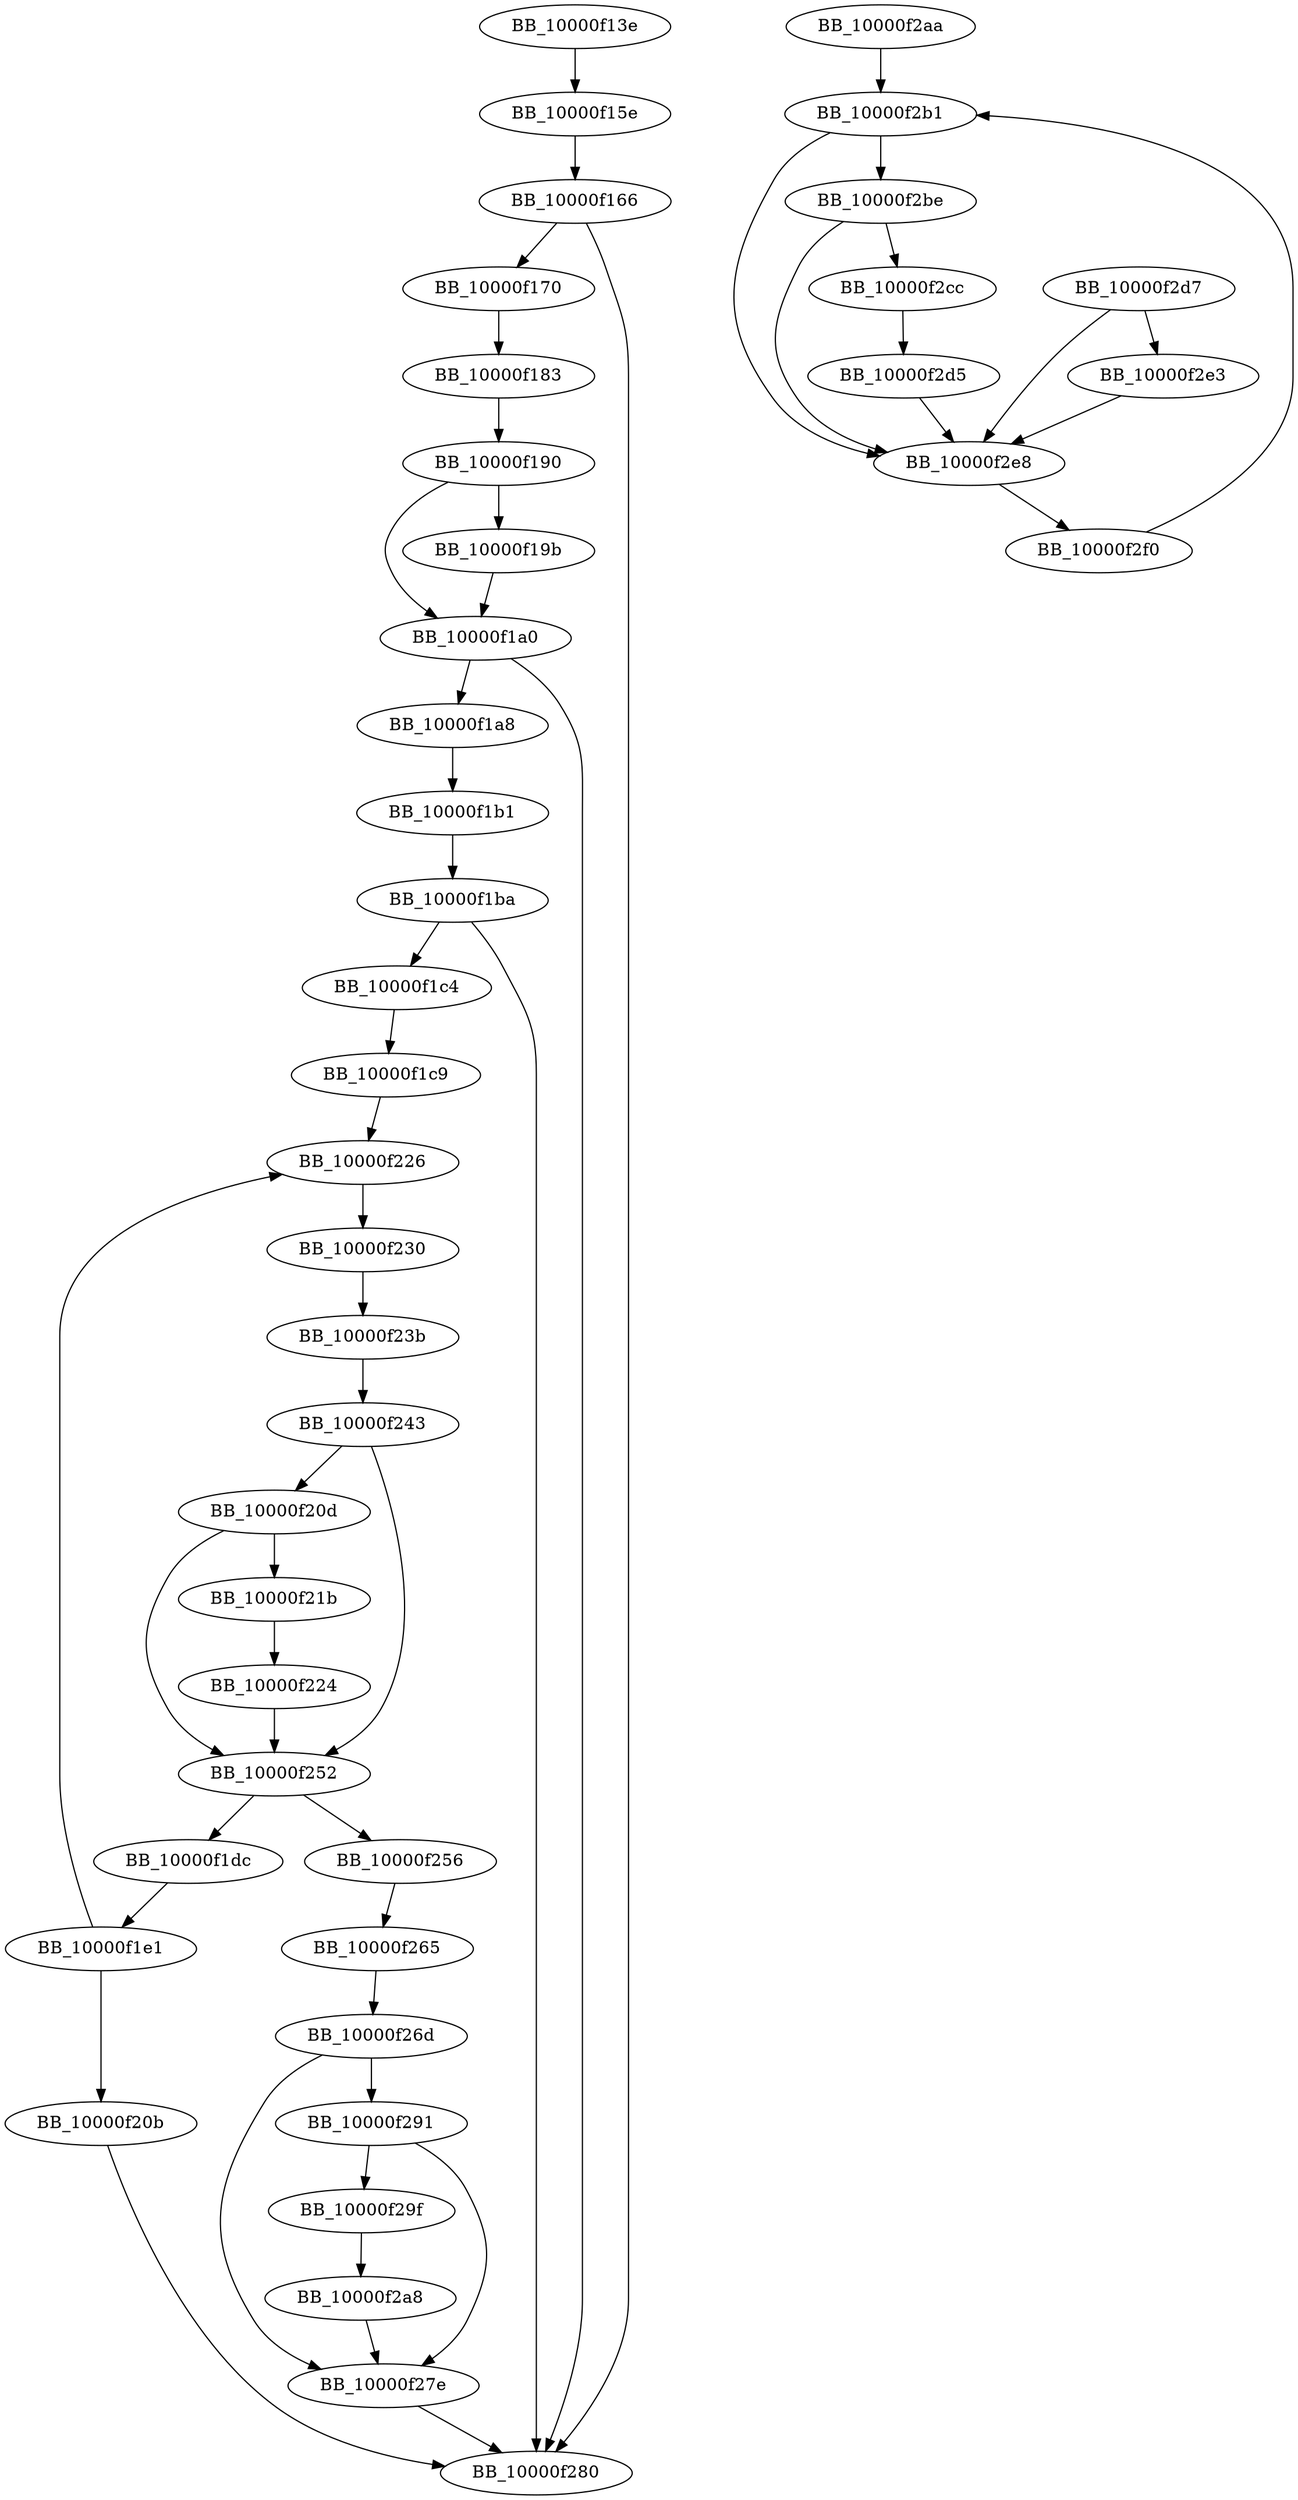 DiGraph __ZN8HandlePP8loadLunaESsSt6vectorIhSaIhEE{
BB_10000f13e->BB_10000f15e
BB_10000f15e->BB_10000f166
BB_10000f166->BB_10000f170
BB_10000f166->BB_10000f280
BB_10000f170->BB_10000f183
BB_10000f183->BB_10000f190
BB_10000f190->BB_10000f19b
BB_10000f190->BB_10000f1a0
BB_10000f19b->BB_10000f1a0
BB_10000f1a0->BB_10000f1a8
BB_10000f1a0->BB_10000f280
BB_10000f1a8->BB_10000f1b1
BB_10000f1b1->BB_10000f1ba
BB_10000f1ba->BB_10000f1c4
BB_10000f1ba->BB_10000f280
BB_10000f1c4->BB_10000f1c9
BB_10000f1c9->BB_10000f226
BB_10000f1dc->BB_10000f1e1
BB_10000f1e1->BB_10000f20b
BB_10000f1e1->BB_10000f226
BB_10000f20b->BB_10000f280
BB_10000f20d->BB_10000f21b
BB_10000f20d->BB_10000f252
BB_10000f21b->BB_10000f224
BB_10000f224->BB_10000f252
BB_10000f226->BB_10000f230
BB_10000f230->BB_10000f23b
BB_10000f23b->BB_10000f243
BB_10000f243->BB_10000f20d
BB_10000f243->BB_10000f252
BB_10000f252->BB_10000f1dc
BB_10000f252->BB_10000f256
BB_10000f256->BB_10000f265
BB_10000f265->BB_10000f26d
BB_10000f26d->BB_10000f27e
BB_10000f26d->BB_10000f291
BB_10000f27e->BB_10000f280
BB_10000f291->BB_10000f27e
BB_10000f291->BB_10000f29f
BB_10000f29f->BB_10000f2a8
BB_10000f2a8->BB_10000f27e
BB_10000f2aa->BB_10000f2b1
BB_10000f2b1->BB_10000f2be
BB_10000f2b1->BB_10000f2e8
BB_10000f2be->BB_10000f2cc
BB_10000f2be->BB_10000f2e8
BB_10000f2cc->BB_10000f2d5
BB_10000f2d5->BB_10000f2e8
BB_10000f2d7->BB_10000f2e3
BB_10000f2d7->BB_10000f2e8
BB_10000f2e3->BB_10000f2e8
BB_10000f2e8->BB_10000f2f0
BB_10000f2f0->BB_10000f2b1
}

